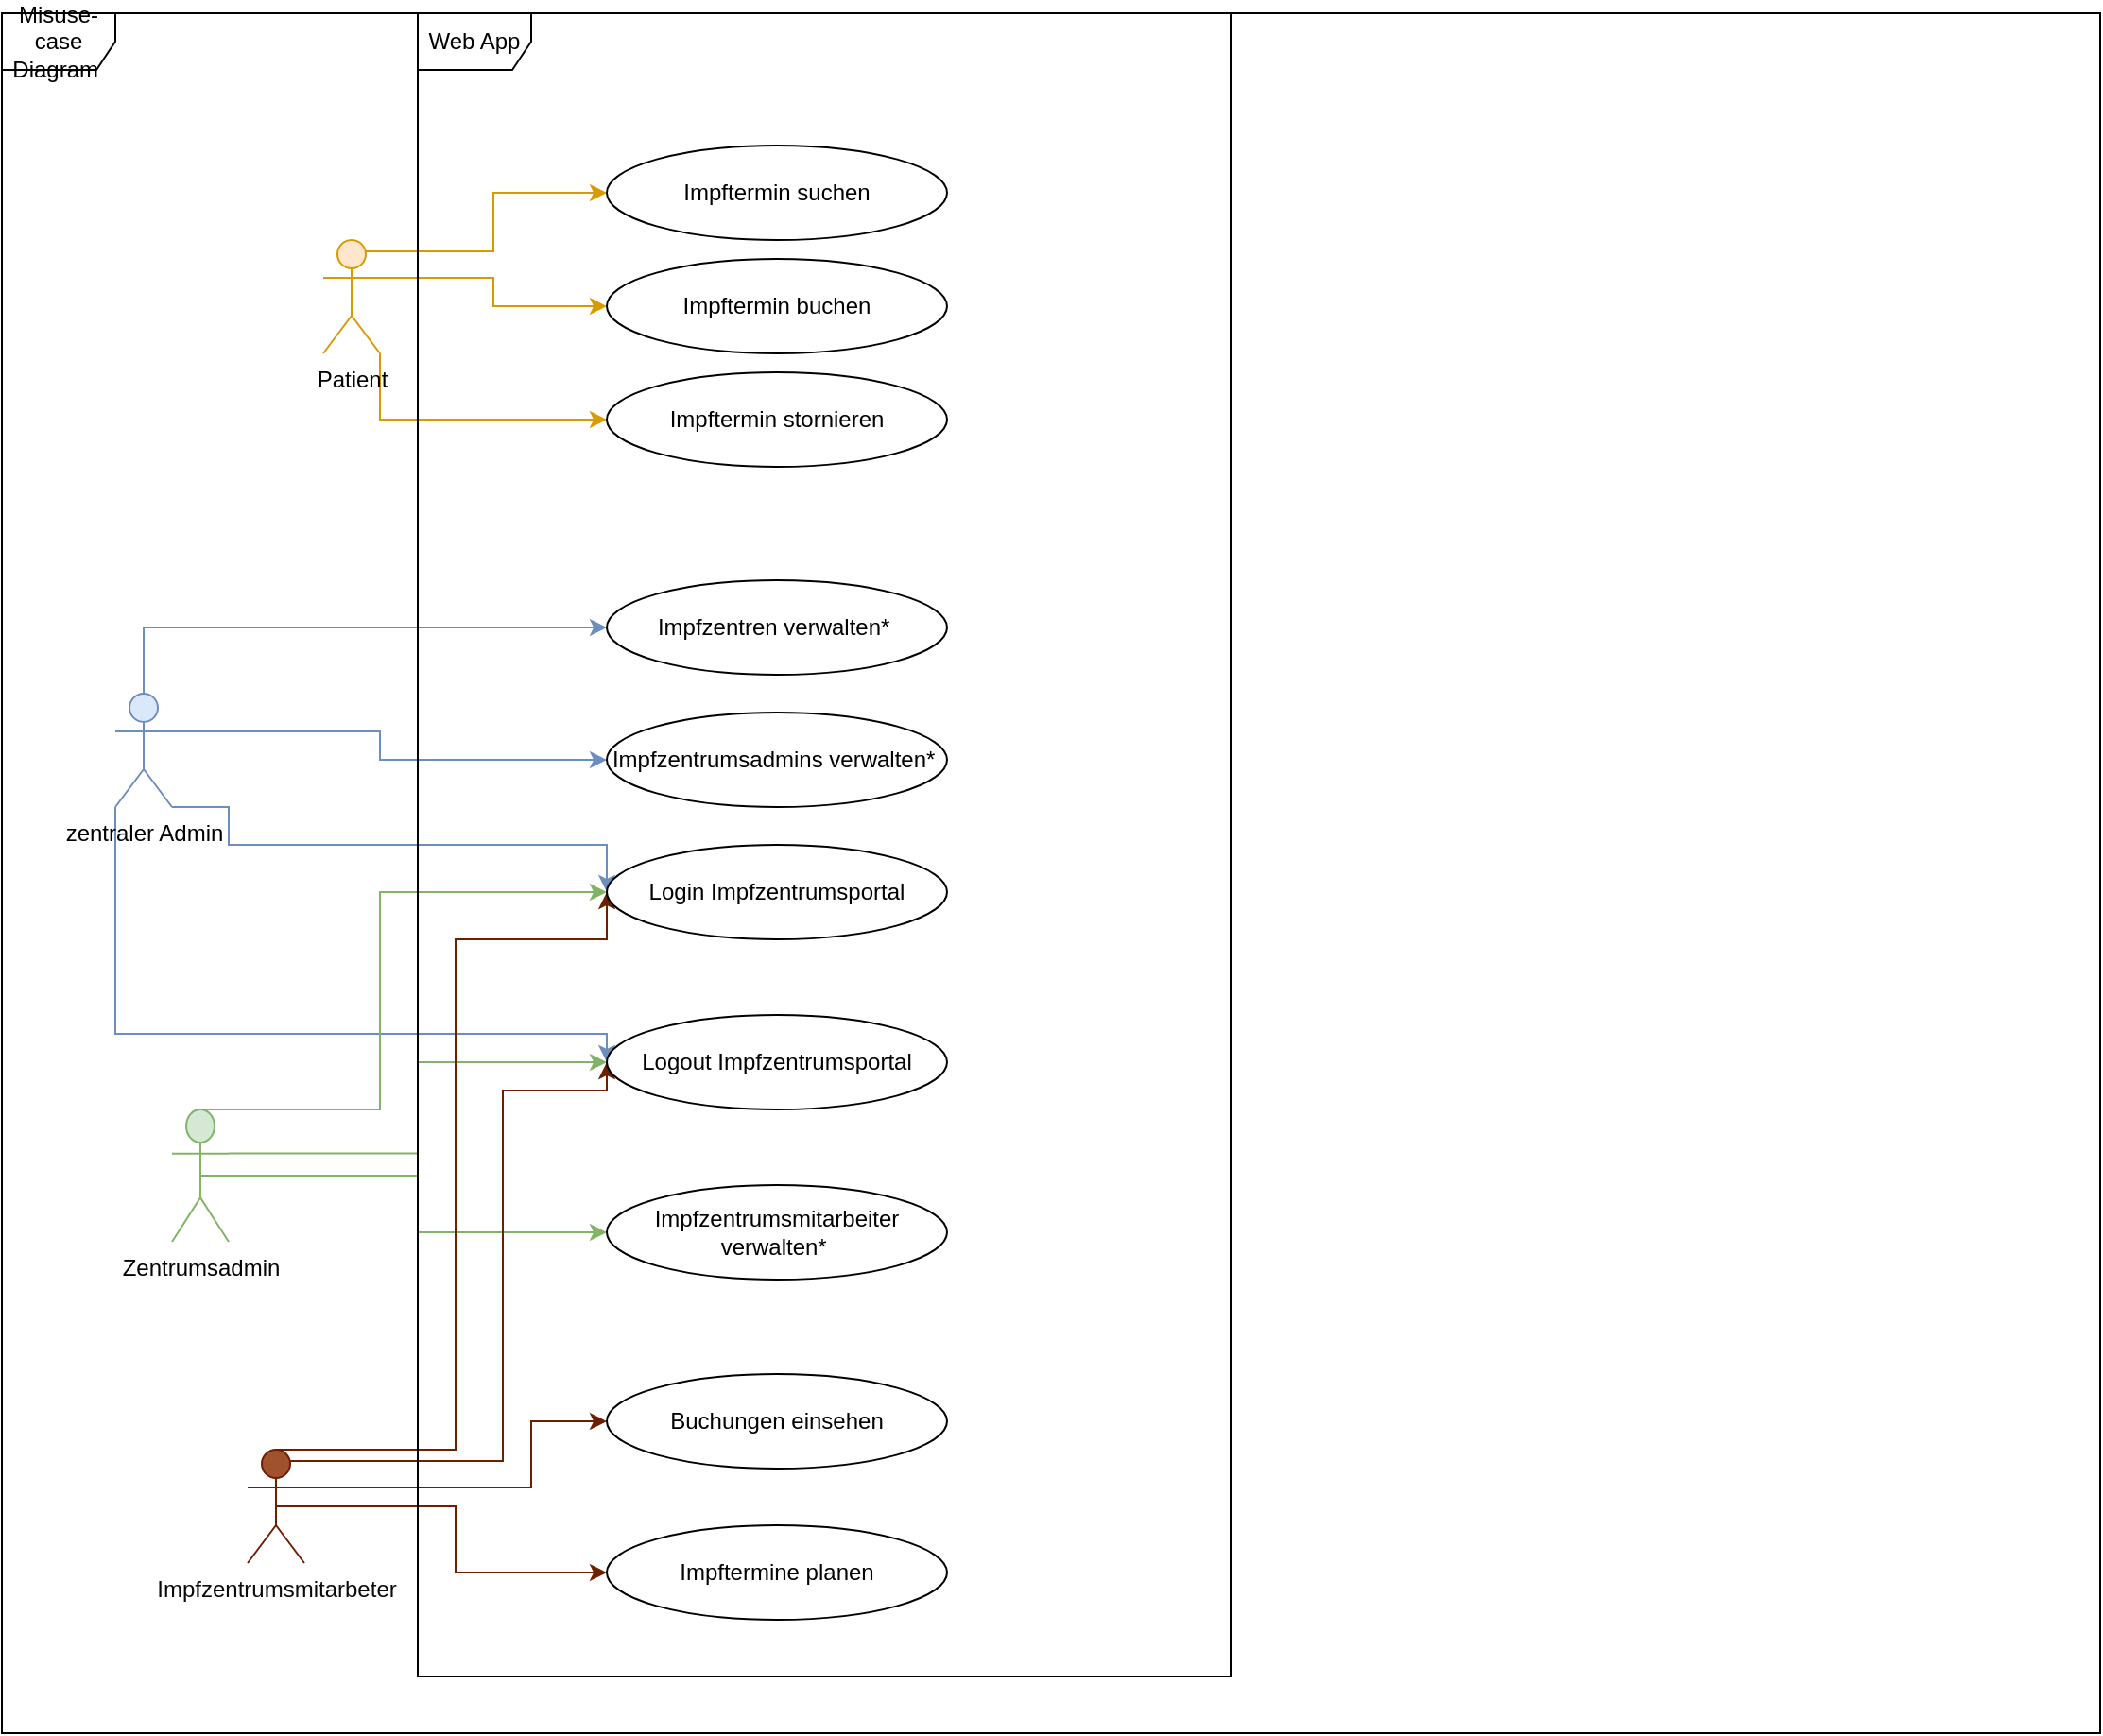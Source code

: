 <mxfile version="24.2.5" type="github">
  <diagram name="Page-1" id="L5RvgXoz5vY0bctvdb2n">
    <mxGraphModel dx="2214" dy="1859" grid="1" gridSize="10" guides="1" tooltips="1" connect="1" arrows="1" fold="1" page="1" pageScale="1" pageWidth="850" pageHeight="1100" math="0" shadow="0">
      <root>
        <mxCell id="0" />
        <mxCell id="1" parent="0" />
        <mxCell id="AoCtoSCX7iy1n-9hf34W-35" style="edgeStyle=orthogonalEdgeStyle;rounded=0;orthogonalLoop=1;jettySize=auto;html=1;exitX=0.75;exitY=0.1;exitDx=0;exitDy=0;exitPerimeter=0;fillColor=#ffe6cc;strokeColor=#d79b00;" edge="1" parent="1" source="AoCtoSCX7iy1n-9hf34W-1" target="AoCtoSCX7iy1n-9hf34W-34">
          <mxGeometry relative="1" as="geometry" />
        </mxCell>
        <mxCell id="AoCtoSCX7iy1n-9hf34W-36" style="edgeStyle=orthogonalEdgeStyle;rounded=0;orthogonalLoop=1;jettySize=auto;html=1;exitX=1;exitY=0.333;exitDx=0;exitDy=0;exitPerimeter=0;fillColor=#ffe6cc;strokeColor=#d79b00;" edge="1" parent="1" source="AoCtoSCX7iy1n-9hf34W-1" target="AoCtoSCX7iy1n-9hf34W-9">
          <mxGeometry relative="1" as="geometry" />
        </mxCell>
        <mxCell id="AoCtoSCX7iy1n-9hf34W-37" style="edgeStyle=orthogonalEdgeStyle;rounded=0;orthogonalLoop=1;jettySize=auto;html=1;exitX=1;exitY=1;exitDx=0;exitDy=0;exitPerimeter=0;entryX=0;entryY=0.5;entryDx=0;entryDy=0;fillColor=#ffe6cc;strokeColor=#d79b00;" edge="1" parent="1" source="AoCtoSCX7iy1n-9hf34W-1" target="AoCtoSCX7iy1n-9hf34W-10">
          <mxGeometry relative="1" as="geometry" />
        </mxCell>
        <mxCell id="AoCtoSCX7iy1n-9hf34W-1" value="Patient&lt;div&gt;&lt;br&gt;&lt;/div&gt;" style="shape=umlActor;verticalLabelPosition=bottom;verticalAlign=top;html=1;outlineConnect=0;fillColor=#ffe6cc;strokeColor=#d79b00;" vertex="1" parent="1">
          <mxGeometry x="50" y="80" width="30" height="60" as="geometry" />
        </mxCell>
        <mxCell id="AoCtoSCX7iy1n-9hf34W-39" style="edgeStyle=orthogonalEdgeStyle;rounded=0;orthogonalLoop=1;jettySize=auto;html=1;exitX=0.5;exitY=0;exitDx=0;exitDy=0;exitPerimeter=0;entryX=0;entryY=0.5;entryDx=0;entryDy=0;fillColor=#dae8fc;strokeColor=#6c8ebf;" edge="1" parent="1" source="AoCtoSCX7iy1n-9hf34W-3" target="AoCtoSCX7iy1n-9hf34W-11">
          <mxGeometry relative="1" as="geometry" />
        </mxCell>
        <mxCell id="AoCtoSCX7iy1n-9hf34W-40" style="edgeStyle=orthogonalEdgeStyle;rounded=0;orthogonalLoop=1;jettySize=auto;html=1;exitX=1;exitY=0.333;exitDx=0;exitDy=0;exitPerimeter=0;fillColor=#dae8fc;strokeColor=#6c8ebf;" edge="1" parent="1" source="AoCtoSCX7iy1n-9hf34W-3" target="AoCtoSCX7iy1n-9hf34W-12">
          <mxGeometry relative="1" as="geometry">
            <Array as="points">
              <mxPoint x="80" y="340" />
              <mxPoint x="80" y="355" />
            </Array>
          </mxGeometry>
        </mxCell>
        <mxCell id="AoCtoSCX7iy1n-9hf34W-43" style="edgeStyle=orthogonalEdgeStyle;rounded=0;orthogonalLoop=1;jettySize=auto;html=1;exitX=0;exitY=1;exitDx=0;exitDy=0;exitPerimeter=0;entryX=0;entryY=0.5;entryDx=0;entryDy=0;fillColor=#dae8fc;strokeColor=#6c8ebf;" edge="1" parent="1" source="AoCtoSCX7iy1n-9hf34W-3" target="AoCtoSCX7iy1n-9hf34W-14">
          <mxGeometry relative="1" as="geometry">
            <Array as="points">
              <mxPoint x="-60" y="500" />
              <mxPoint x="200" y="500" />
            </Array>
          </mxGeometry>
        </mxCell>
        <mxCell id="AoCtoSCX7iy1n-9hf34W-44" style="edgeStyle=orthogonalEdgeStyle;rounded=0;orthogonalLoop=1;jettySize=auto;html=1;exitX=1;exitY=1;exitDx=0;exitDy=0;exitPerimeter=0;entryX=0;entryY=0.5;entryDx=0;entryDy=0;fillColor=#dae8fc;strokeColor=#6c8ebf;" edge="1" parent="1" source="AoCtoSCX7iy1n-9hf34W-3" target="AoCtoSCX7iy1n-9hf34W-13">
          <mxGeometry relative="1" as="geometry">
            <Array as="points">
              <mxPoint y="380" />
              <mxPoint y="400" />
              <mxPoint x="200" y="400" />
            </Array>
          </mxGeometry>
        </mxCell>
        <mxCell id="AoCtoSCX7iy1n-9hf34W-3" value="&lt;div&gt;zentraler Admin&lt;/div&gt;" style="shape=umlActor;verticalLabelPosition=bottom;verticalAlign=top;html=1;outlineConnect=0;fillColor=#dae8fc;strokeColor=#6c8ebf;" vertex="1" parent="1">
          <mxGeometry x="-60" y="320" width="30" height="60" as="geometry" />
        </mxCell>
        <mxCell id="AoCtoSCX7iy1n-9hf34W-45" style="edgeStyle=orthogonalEdgeStyle;rounded=0;orthogonalLoop=1;jettySize=auto;html=1;exitX=0.5;exitY=0;exitDx=0;exitDy=0;exitPerimeter=0;entryX=0;entryY=0.5;entryDx=0;entryDy=0;fillColor=#d5e8d4;strokeColor=#82b366;" edge="1" parent="1" source="AoCtoSCX7iy1n-9hf34W-4" target="AoCtoSCX7iy1n-9hf34W-13">
          <mxGeometry relative="1" as="geometry">
            <Array as="points">
              <mxPoint x="80" y="540" />
              <mxPoint x="80" y="425" />
            </Array>
          </mxGeometry>
        </mxCell>
        <mxCell id="AoCtoSCX7iy1n-9hf34W-46" style="edgeStyle=orthogonalEdgeStyle;rounded=0;orthogonalLoop=1;jettySize=auto;html=1;exitX=1;exitY=0.333;exitDx=0;exitDy=0;exitPerimeter=0;entryX=0;entryY=0.5;entryDx=0;entryDy=0;fillColor=#d5e8d4;strokeColor=#82b366;" edge="1" parent="1" source="AoCtoSCX7iy1n-9hf34W-4" target="AoCtoSCX7iy1n-9hf34W-14">
          <mxGeometry relative="1" as="geometry">
            <Array as="points">
              <mxPoint x="100" y="563" />
              <mxPoint x="100" y="515" />
            </Array>
          </mxGeometry>
        </mxCell>
        <mxCell id="AoCtoSCX7iy1n-9hf34W-53" style="edgeStyle=orthogonalEdgeStyle;rounded=0;orthogonalLoop=1;jettySize=auto;html=1;exitX=0.5;exitY=0.5;exitDx=0;exitDy=0;exitPerimeter=0;fillColor=#d5e8d4;strokeColor=#82b366;" edge="1" parent="1" source="AoCtoSCX7iy1n-9hf34W-4" target="AoCtoSCX7iy1n-9hf34W-15">
          <mxGeometry relative="1" as="geometry" />
        </mxCell>
        <mxCell id="AoCtoSCX7iy1n-9hf34W-4" value="&lt;div&gt;Zentrumsadmin&lt;/div&gt;" style="shape=umlActor;verticalLabelPosition=bottom;verticalAlign=top;html=1;outlineConnect=0;fillColor=#d5e8d4;strokeColor=#82b366;" vertex="1" parent="1">
          <mxGeometry x="-30" y="540" width="30" height="70" as="geometry" />
        </mxCell>
        <mxCell id="AoCtoSCX7iy1n-9hf34W-48" style="edgeStyle=orthogonalEdgeStyle;rounded=0;orthogonalLoop=1;jettySize=auto;html=1;exitX=0.5;exitY=0;exitDx=0;exitDy=0;exitPerimeter=0;entryX=0;entryY=0.5;entryDx=0;entryDy=0;fillColor=#a0522d;strokeColor=#6D1F00;" edge="1" parent="1" source="AoCtoSCX7iy1n-9hf34W-5" target="AoCtoSCX7iy1n-9hf34W-13">
          <mxGeometry relative="1" as="geometry">
            <Array as="points">
              <mxPoint x="120" y="720" />
              <mxPoint x="120" y="450" />
              <mxPoint x="200" y="450" />
            </Array>
          </mxGeometry>
        </mxCell>
        <mxCell id="AoCtoSCX7iy1n-9hf34W-49" style="edgeStyle=orthogonalEdgeStyle;rounded=0;orthogonalLoop=1;jettySize=auto;html=1;exitX=0.75;exitY=0.1;exitDx=0;exitDy=0;exitPerimeter=0;entryX=0;entryY=0.5;entryDx=0;entryDy=0;fillColor=#a0522d;strokeColor=#6D1F00;" edge="1" parent="1" source="AoCtoSCX7iy1n-9hf34W-5" target="AoCtoSCX7iy1n-9hf34W-14">
          <mxGeometry relative="1" as="geometry">
            <Array as="points">
              <mxPoint x="145" y="726" />
              <mxPoint x="145" y="530" />
              <mxPoint x="200" y="530" />
            </Array>
          </mxGeometry>
        </mxCell>
        <mxCell id="AoCtoSCX7iy1n-9hf34W-52" style="edgeStyle=orthogonalEdgeStyle;rounded=0;orthogonalLoop=1;jettySize=auto;html=1;exitX=0.5;exitY=0.5;exitDx=0;exitDy=0;exitPerimeter=0;entryX=0;entryY=0.5;entryDx=0;entryDy=0;fillColor=#a0522d;strokeColor=#6D1F00;" edge="1" parent="1" source="AoCtoSCX7iy1n-9hf34W-5" target="AoCtoSCX7iy1n-9hf34W-17">
          <mxGeometry relative="1" as="geometry" />
        </mxCell>
        <mxCell id="AoCtoSCX7iy1n-9hf34W-54" style="edgeStyle=orthogonalEdgeStyle;rounded=0;orthogonalLoop=1;jettySize=auto;html=1;exitX=1;exitY=0.333;exitDx=0;exitDy=0;exitPerimeter=0;fillColor=#a0522d;strokeColor=#6D1F00;" edge="1" parent="1" source="AoCtoSCX7iy1n-9hf34W-5" target="AoCtoSCX7iy1n-9hf34W-16">
          <mxGeometry relative="1" as="geometry">
            <Array as="points">
              <mxPoint x="160" y="740" />
              <mxPoint x="160" y="705" />
            </Array>
          </mxGeometry>
        </mxCell>
        <mxCell id="AoCtoSCX7iy1n-9hf34W-5" value="&lt;div&gt;&lt;font color=&quot;#0a0a0a&quot;&gt;Impfzentrumsmitarbeter&lt;/font&gt;&lt;/div&gt;" style="shape=umlActor;verticalLabelPosition=bottom;verticalAlign=top;html=1;outlineConnect=0;fillColor=#a0522d;fontColor=#ffffff;strokeColor=#6D1F00;" vertex="1" parent="1">
          <mxGeometry x="10" y="720" width="30" height="60" as="geometry" />
        </mxCell>
        <mxCell id="AoCtoSCX7iy1n-9hf34W-9" value="Impftermin buchen" style="ellipse;whiteSpace=wrap;html=1;" vertex="1" parent="1">
          <mxGeometry x="200" y="90" width="180" height="50" as="geometry" />
        </mxCell>
        <mxCell id="AoCtoSCX7iy1n-9hf34W-10" value="Impftermin stornieren" style="ellipse;whiteSpace=wrap;html=1;" vertex="1" parent="1">
          <mxGeometry x="200" y="150" width="180" height="50" as="geometry" />
        </mxCell>
        <mxCell id="AoCtoSCX7iy1n-9hf34W-11" value="Impfzentren verwalten*&amp;nbsp;" style="ellipse;whiteSpace=wrap;html=1;" vertex="1" parent="1">
          <mxGeometry x="200" y="260" width="180" height="50" as="geometry" />
        </mxCell>
        <mxCell id="AoCtoSCX7iy1n-9hf34W-12" value="Impfzentrumsadmins verwalten*&amp;nbsp;" style="ellipse;whiteSpace=wrap;html=1;" vertex="1" parent="1">
          <mxGeometry x="200" y="330" width="180" height="50" as="geometry" />
        </mxCell>
        <mxCell id="AoCtoSCX7iy1n-9hf34W-13" value="Login Impfzentrumsportal" style="ellipse;whiteSpace=wrap;html=1;" vertex="1" parent="1">
          <mxGeometry x="200" y="400" width="180" height="50" as="geometry" />
        </mxCell>
        <mxCell id="AoCtoSCX7iy1n-9hf34W-14" value="Logout Impfzentrumsportal" style="ellipse;whiteSpace=wrap;html=1;" vertex="1" parent="1">
          <mxGeometry x="200" y="490" width="180" height="50" as="geometry" />
        </mxCell>
        <mxCell id="AoCtoSCX7iy1n-9hf34W-15" value="Impfzentrumsmitarbeiter verwalten*&amp;nbsp;" style="ellipse;whiteSpace=wrap;html=1;" vertex="1" parent="1">
          <mxGeometry x="200" y="580" width="180" height="50" as="geometry" />
        </mxCell>
        <mxCell id="AoCtoSCX7iy1n-9hf34W-16" value="Buchungen einsehen" style="ellipse;whiteSpace=wrap;html=1;" vertex="1" parent="1">
          <mxGeometry x="200" y="680" width="180" height="50" as="geometry" />
        </mxCell>
        <mxCell id="AoCtoSCX7iy1n-9hf34W-17" value="Impftermine planen" style="ellipse;whiteSpace=wrap;html=1;" vertex="1" parent="1">
          <mxGeometry x="200" y="760" width="180" height="50" as="geometry" />
        </mxCell>
        <mxCell id="AoCtoSCX7iy1n-9hf34W-34" value="Impftermin suchen" style="ellipse;whiteSpace=wrap;html=1;" vertex="1" parent="1">
          <mxGeometry x="200" y="30" width="180" height="50" as="geometry" />
        </mxCell>
        <mxCell id="AoCtoSCX7iy1n-9hf34W-58" value="Misuse-case Diagram&amp;nbsp;" style="shape=umlFrame;whiteSpace=wrap;html=1;pointerEvents=0;" vertex="1" parent="1">
          <mxGeometry x="-120" y="-40" width="1110" height="910" as="geometry" />
        </mxCell>
        <mxCell id="AoCtoSCX7iy1n-9hf34W-59" value="Web App" style="shape=umlFrame;whiteSpace=wrap;html=1;pointerEvents=0;" vertex="1" parent="1">
          <mxGeometry x="100" y="-40" width="430" height="880" as="geometry" />
        </mxCell>
      </root>
    </mxGraphModel>
  </diagram>
</mxfile>
